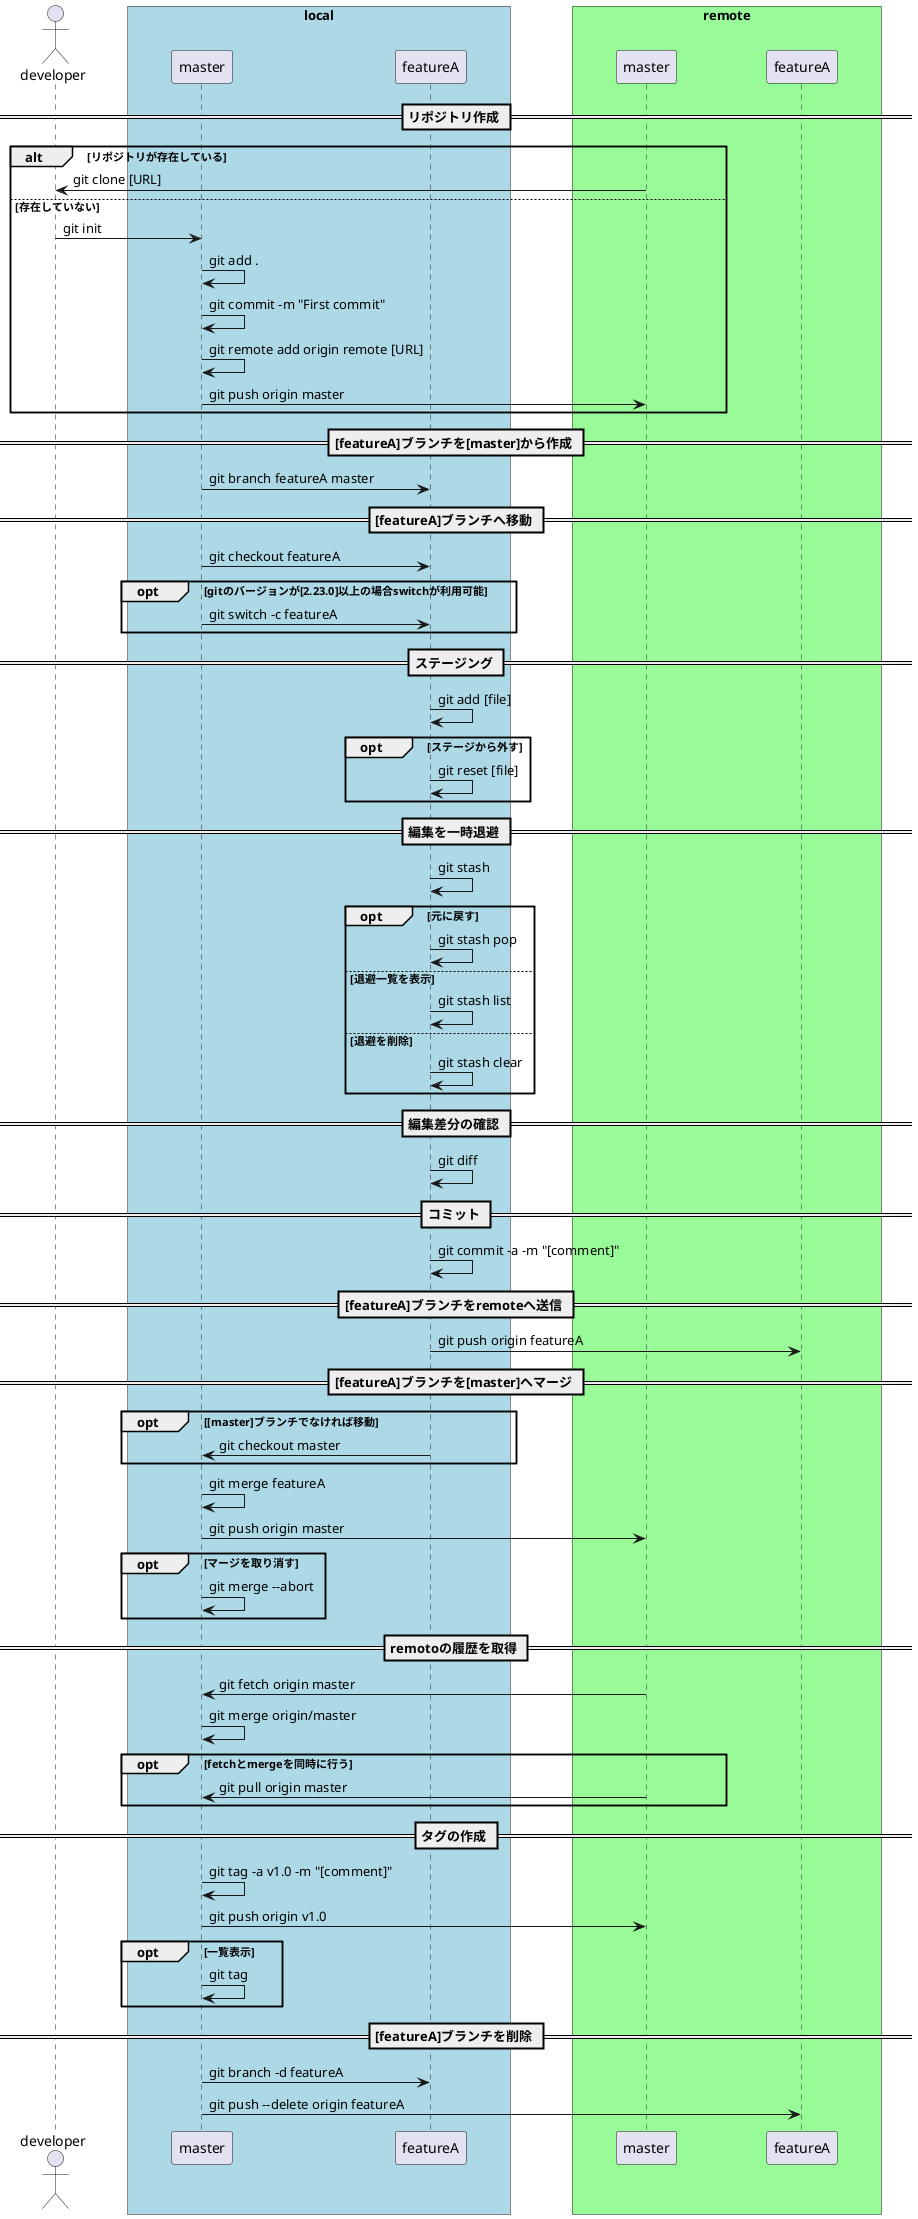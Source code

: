 @startuml　git-command-cheat-sheet

skinparam participantPadding 40
skinparam BoxPadding 30

actor developer as developer
box "local" #LightBlue
participant  master as lmaster
participant  featureA as lfeatureA
end box

box "remote" #PaleGreen
participant  master as rmaster
participant  featureA as rfeatureA
end box

== リポジトリ作成 ==
alt リポジトリが存在している
developer <- rmaster : git clone [URL]
else 存在していない
developer -> lmaster : git init
lmaster -> lmaster : git add .
lmaster -> lmaster : git commit -m "First commit"
lmaster -> lmaster : git remote add origin remote [URL]
lmaster -> rmaster : git push origin master
end

== [featureA]ブランチを[master]から作成 ==
lmaster -> lfeatureA : git branch featureA master

== [featureA]ブランチへ移動 ==
lmaster -> lfeatureA : git checkout featureA
opt gitのバージョンが[2.23.0]以上の場合switchが利用可能 
lmaster -> lfeatureA : git switch -c featureA
end

== ステージング ==
lfeatureA -> lfeatureA : git add [file]
opt ステージから外す
lfeatureA -> lfeatureA : git reset [file]
end

== 編集を一時退避 ==
lfeatureA -> lfeatureA : git stash
opt 元に戻す
lfeatureA -> lfeatureA : git stash pop
else 退避一覧を表示
lfeatureA -> lfeatureA : git stash list
else 退避を削除
lfeatureA -> lfeatureA : git stash clear
end

== 編集差分の確認 ==
lfeatureA -> lfeatureA : git diff

== コミット ==
lfeatureA -> lfeatureA : git commit -a -m "[comment]"

== [featureA]ブランチをremoteへ送信 ==
lfeatureA -> rfeatureA : git push origin featureA

== [featureA]ブランチを[master]へマージ ==
opt [master]ブランチでなければ移動
lmaster <- lfeatureA : git checkout master
end
lmaster -> lmaster : git merge featureA
lmaster -> rmaster : git push origin master
opt マージを取り消す
lmaster -> lmaster : git merge --abort
end 

== remotoの履歴を取得 ==
lmaster <- rmaster : git fetch origin master
lmaster -> lmaster : git merge origin/master
opt fetchとmergeを同時に行う
lmaster <- rmaster : git pull origin master 
end

== タグの作成 ==
lmaster -> lmaster : git tag -a v1.0 -m "[comment]"
lmaster -> rmaster : git push origin v1.0
opt 一覧表示
lmaster -> lmaster : git tag
end

== [featureA]ブランチを削除 ==
lmaster -> lfeatureA : git branch -d featureA
lmaster -> rfeatureA : git push --delete origin featureA


@enduml